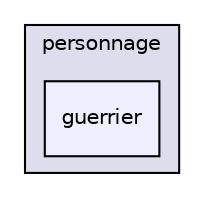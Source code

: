 digraph "Release/personnage/guerrier" {
  compound=true
  node [ fontsize="10", fontname="Helvetica"];
  edge [ labelfontsize="10", labelfontname="Helvetica"];
  subgraph clusterdir_3f0aabf6415b49a526ddd50d35f12c27 {
    graph [ bgcolor="#ddddee", pencolor="black", label="personnage" fontname="Helvetica", fontsize="10", URL="dir_3f0aabf6415b49a526ddd50d35f12c27.html"]
  dir_0eb8350aa25de3c8307853e9472ba042 [shape=box, label="guerrier", style="filled", fillcolor="#eeeeff", pencolor="black", URL="dir_0eb8350aa25de3c8307853e9472ba042.html"];
  }
}
